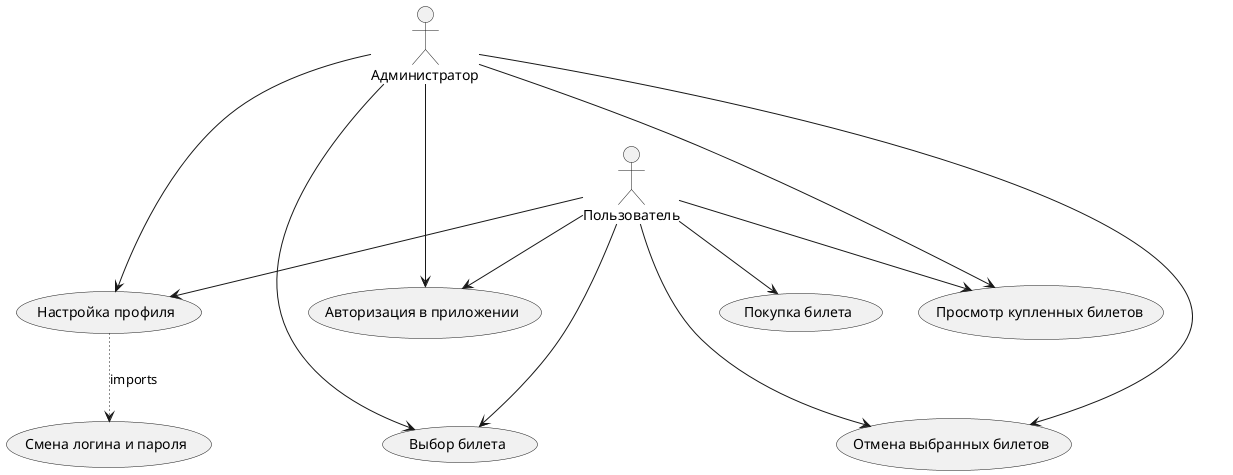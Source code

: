 @startuml
'https://plantuml.com/use-case-diagram

:Администратор: as Admin
:Пользователь: as User
(Авторизация в приложении) as (Authorization)
(Настройка профиля) as (Profile)
(Смена логина и пароля) as (InformationChanging)
(Покупка билета) as (BuyTicket)
(Выбор билета) as (AddItem)
(Отмена выбранных билетов) as (DeleteItem)
(Просмотр купленных билетов) as (ItemsWatching)


User --> (Authorization)
Admin ---> (Authorization)

User --> (Profile)
Admin ---> (Profile)

User --> (BuyTicket)

User ---> (AddItem)
Admin ---> (AddItem)

User ---> (DeleteItem)
Admin ---> (DeleteItem)

Admin ---> (ItemsWatching)
User --> (ItemsWatching)


(Profile) -[dotted]-> (InformationChanging):imports

@enduml